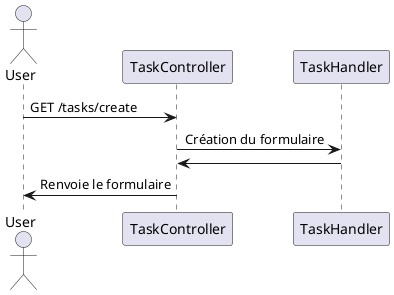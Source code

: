 @startuml

actor User
participant TaskController
participant TaskHandler

User -> TaskController : GET /tasks/create
TaskController -> TaskHandler : Création du formulaire
TaskHandler -> TaskController
TaskController -> User : Renvoie le formulaire


@enduml
